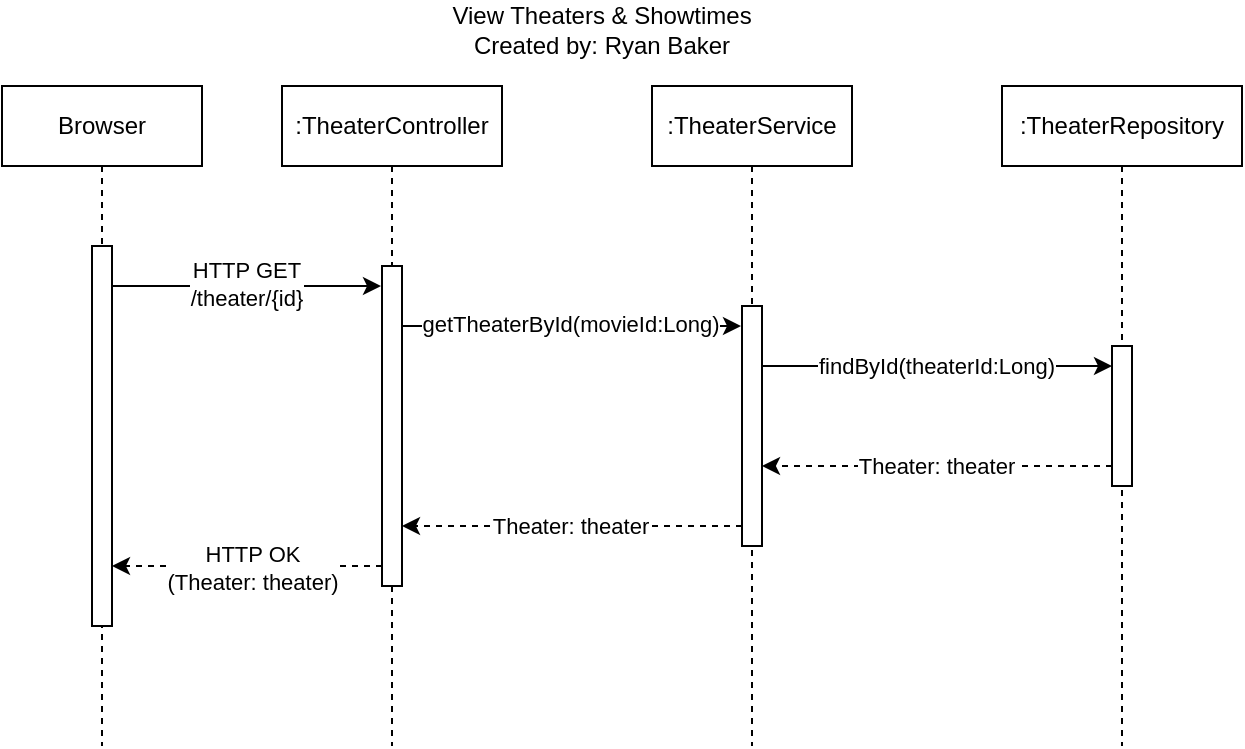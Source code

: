 <mxfile version="24.7.17">
  <diagram name="Page-1" id="2YBvvXClWsGukQMizWep">
    <mxGraphModel dx="2074" dy="1196" grid="1" gridSize="5" guides="1" tooltips="1" connect="1" arrows="1" fold="1" page="1" pageScale="1" pageWidth="1100" pageHeight="850" math="0" shadow="0">
      <root>
        <mxCell id="0" />
        <mxCell id="1" parent="0" />
        <mxCell id="aM9ryv3xv72pqoxQDRHE-1" value="Browser" style="shape=umlLifeline;perimeter=lifelinePerimeter;whiteSpace=wrap;html=1;container=0;dropTarget=0;collapsible=0;recursiveResize=0;outlineConnect=0;portConstraint=eastwest;newEdgeStyle={&quot;edgeStyle&quot;:&quot;elbowEdgeStyle&quot;,&quot;elbow&quot;:&quot;vertical&quot;,&quot;curved&quot;:0,&quot;rounded&quot;:0};" parent="1" vertex="1">
          <mxGeometry x="44" y="70" width="100" height="330" as="geometry" />
        </mxCell>
        <mxCell id="aM9ryv3xv72pqoxQDRHE-2" value="" style="html=1;points=[];perimeter=orthogonalPerimeter;outlineConnect=0;targetShapes=umlLifeline;portConstraint=eastwest;newEdgeStyle={&quot;edgeStyle&quot;:&quot;elbowEdgeStyle&quot;,&quot;elbow&quot;:&quot;vertical&quot;,&quot;curved&quot;:0,&quot;rounded&quot;:0};" parent="aM9ryv3xv72pqoxQDRHE-1" vertex="1">
          <mxGeometry x="45" y="80" width="10" height="190" as="geometry" />
        </mxCell>
        <mxCell id="aM9ryv3xv72pqoxQDRHE-5" value=":TheaterController" style="shape=umlLifeline;perimeter=lifelinePerimeter;whiteSpace=wrap;html=1;container=0;dropTarget=0;collapsible=0;recursiveResize=0;outlineConnect=0;portConstraint=eastwest;newEdgeStyle={&quot;edgeStyle&quot;:&quot;elbowEdgeStyle&quot;,&quot;elbow&quot;:&quot;vertical&quot;,&quot;curved&quot;:0,&quot;rounded&quot;:0};" parent="1" vertex="1">
          <mxGeometry x="184" y="70" width="110" height="330" as="geometry" />
        </mxCell>
        <mxCell id="aM9ryv3xv72pqoxQDRHE-6" value="" style="html=1;points=[];perimeter=orthogonalPerimeter;outlineConnect=0;targetShapes=umlLifeline;portConstraint=eastwest;newEdgeStyle={&quot;edgeStyle&quot;:&quot;elbowEdgeStyle&quot;,&quot;elbow&quot;:&quot;vertical&quot;,&quot;curved&quot;:0,&quot;rounded&quot;:0};" parent="aM9ryv3xv72pqoxQDRHE-5" vertex="1">
          <mxGeometry x="50" y="90" width="10" height="160" as="geometry" />
        </mxCell>
        <mxCell id="NnvS8Uy1E-jfmDlCnL0Q-1" value="View Theaters &amp;amp; Showtimes&lt;div&gt;Created by: Ryan Baker&lt;/div&gt;" style="text;html=1;align=center;verticalAlign=middle;whiteSpace=wrap;rounded=0;" parent="1" vertex="1">
          <mxGeometry x="249" y="27" width="190" height="30" as="geometry" />
        </mxCell>
        <mxCell id="NnvS8Uy1E-jfmDlCnL0Q-2" value=":TheaterService" style="shape=umlLifeline;perimeter=lifelinePerimeter;whiteSpace=wrap;html=1;container=0;dropTarget=0;collapsible=0;recursiveResize=0;outlineConnect=0;portConstraint=eastwest;newEdgeStyle={&quot;edgeStyle&quot;:&quot;elbowEdgeStyle&quot;,&quot;elbow&quot;:&quot;vertical&quot;,&quot;curved&quot;:0,&quot;rounded&quot;:0};" parent="1" vertex="1">
          <mxGeometry x="369" y="70" width="100" height="330" as="geometry" />
        </mxCell>
        <mxCell id="NnvS8Uy1E-jfmDlCnL0Q-3" value="" style="html=1;points=[];perimeter=orthogonalPerimeter;outlineConnect=0;targetShapes=umlLifeline;portConstraint=eastwest;newEdgeStyle={&quot;edgeStyle&quot;:&quot;elbowEdgeStyle&quot;,&quot;elbow&quot;:&quot;vertical&quot;,&quot;curved&quot;:0,&quot;rounded&quot;:0};" parent="NnvS8Uy1E-jfmDlCnL0Q-2" vertex="1">
          <mxGeometry x="45" y="110" width="10" height="120" as="geometry" />
        </mxCell>
        <mxCell id="NnvS8Uy1E-jfmDlCnL0Q-4" value=":TheaterRepository" style="shape=umlLifeline;perimeter=lifelinePerimeter;whiteSpace=wrap;html=1;container=0;dropTarget=0;collapsible=0;recursiveResize=0;outlineConnect=0;portConstraint=eastwest;newEdgeStyle={&quot;edgeStyle&quot;:&quot;elbowEdgeStyle&quot;,&quot;elbow&quot;:&quot;vertical&quot;,&quot;curved&quot;:0,&quot;rounded&quot;:0};" parent="1" vertex="1">
          <mxGeometry x="544" y="70" width="120" height="330" as="geometry" />
        </mxCell>
        <mxCell id="NnvS8Uy1E-jfmDlCnL0Q-5" value="" style="html=1;points=[];perimeter=orthogonalPerimeter;outlineConnect=0;targetShapes=umlLifeline;portConstraint=eastwest;newEdgeStyle={&quot;edgeStyle&quot;:&quot;elbowEdgeStyle&quot;,&quot;elbow&quot;:&quot;vertical&quot;,&quot;curved&quot;:0,&quot;rounded&quot;:0};" parent="NnvS8Uy1E-jfmDlCnL0Q-4" vertex="1">
          <mxGeometry x="55" y="130" width="10" height="70" as="geometry" />
        </mxCell>
        <mxCell id="NnvS8Uy1E-jfmDlCnL0Q-6" value="" style="endArrow=classic;html=1;rounded=0;" parent="1" edge="1">
          <mxGeometry width="50" height="50" relative="1" as="geometry">
            <mxPoint x="99" y="170" as="sourcePoint" />
            <mxPoint x="233.5" y="170" as="targetPoint" />
          </mxGeometry>
        </mxCell>
        <mxCell id="NnvS8Uy1E-jfmDlCnL0Q-9" value="HTTP GET&lt;br&gt;/theater/{id}" style="edgeLabel;html=1;align=center;verticalAlign=middle;resizable=0;points=[];" parent="NnvS8Uy1E-jfmDlCnL0Q-6" vertex="1" connectable="0">
          <mxGeometry x="-0.013" y="1" relative="1" as="geometry">
            <mxPoint as="offset" />
          </mxGeometry>
        </mxCell>
        <mxCell id="NnvS8Uy1E-jfmDlCnL0Q-10" value="" style="endArrow=classic;html=1;rounded=0;" parent="1" edge="1">
          <mxGeometry width="50" height="50" relative="1" as="geometry">
            <mxPoint x="244" y="190" as="sourcePoint" />
            <mxPoint x="413.5" y="190" as="targetPoint" />
            <Array as="points">
              <mxPoint x="244" y="190" />
            </Array>
          </mxGeometry>
        </mxCell>
        <mxCell id="NnvS8Uy1E-jfmDlCnL0Q-11" value="getTheaterById(movieId:Long)" style="edgeLabel;html=1;align=center;verticalAlign=middle;resizable=0;points=[];" parent="NnvS8Uy1E-jfmDlCnL0Q-10" vertex="1" connectable="0">
          <mxGeometry x="-0.013" y="1" relative="1" as="geometry">
            <mxPoint as="offset" />
          </mxGeometry>
        </mxCell>
        <mxCell id="NnvS8Uy1E-jfmDlCnL0Q-12" value="" style="endArrow=classic;html=1;rounded=0;dashed=1;" parent="1" source="NnvS8Uy1E-jfmDlCnL0Q-5" edge="1">
          <mxGeometry width="50" height="50" relative="1" as="geometry">
            <mxPoint x="589" y="260" as="sourcePoint" />
            <mxPoint x="424" y="260" as="targetPoint" />
          </mxGeometry>
        </mxCell>
        <mxCell id="NnvS8Uy1E-jfmDlCnL0Q-15" value="Theater: theater" style="edgeLabel;html=1;align=center;verticalAlign=middle;resizable=0;points=[];" parent="NnvS8Uy1E-jfmDlCnL0Q-12" vertex="1" connectable="0">
          <mxGeometry x="0.011" relative="1" as="geometry">
            <mxPoint as="offset" />
          </mxGeometry>
        </mxCell>
        <mxCell id="NnvS8Uy1E-jfmDlCnL0Q-13" value="" style="endArrow=classic;html=1;rounded=0;" parent="1" source="NnvS8Uy1E-jfmDlCnL0Q-3" target="NnvS8Uy1E-jfmDlCnL0Q-5" edge="1">
          <mxGeometry width="50" height="50" relative="1" as="geometry">
            <mxPoint x="414" y="210" as="sourcePoint" />
            <mxPoint x="574" y="210" as="targetPoint" />
            <Array as="points">
              <mxPoint x="424.5" y="210" />
            </Array>
          </mxGeometry>
        </mxCell>
        <mxCell id="NnvS8Uy1E-jfmDlCnL0Q-14" value="findById(theaterId:Long)" style="edgeLabel;html=1;align=center;verticalAlign=middle;resizable=0;points=[];" parent="NnvS8Uy1E-jfmDlCnL0Q-13" vertex="1" connectable="0">
          <mxGeometry x="-0.013" y="1" relative="1" as="geometry">
            <mxPoint y="1" as="offset" />
          </mxGeometry>
        </mxCell>
        <mxCell id="NnvS8Uy1E-jfmDlCnL0Q-16" value="" style="endArrow=classic;html=1;rounded=0;dashed=1;" parent="1" target="aM9ryv3xv72pqoxQDRHE-6" edge="1">
          <mxGeometry width="50" height="50" relative="1" as="geometry">
            <mxPoint x="414" y="290" as="sourcePoint" />
            <mxPoint x="269" y="290" as="targetPoint" />
          </mxGeometry>
        </mxCell>
        <mxCell id="NnvS8Uy1E-jfmDlCnL0Q-17" value="Theater: theater" style="edgeLabel;html=1;align=center;verticalAlign=middle;resizable=0;points=[];" parent="NnvS8Uy1E-jfmDlCnL0Q-16" vertex="1" connectable="0">
          <mxGeometry x="0.011" relative="1" as="geometry">
            <mxPoint as="offset" />
          </mxGeometry>
        </mxCell>
        <mxCell id="NnvS8Uy1E-jfmDlCnL0Q-18" value="" style="endArrow=classic;html=1;rounded=0;dashed=1;" parent="1" edge="1">
          <mxGeometry width="50" height="50" relative="1" as="geometry">
            <mxPoint x="234" y="310" as="sourcePoint" />
            <mxPoint x="99" y="310" as="targetPoint" />
          </mxGeometry>
        </mxCell>
        <mxCell id="NnvS8Uy1E-jfmDlCnL0Q-22" value="HTTP OK&lt;div&gt;(Theater: theater)&lt;/div&gt;" style="edgeLabel;html=1;align=center;verticalAlign=middle;resizable=0;points=[];" parent="NnvS8Uy1E-jfmDlCnL0Q-18" vertex="1" connectable="0">
          <mxGeometry x="-0.033" y="1" relative="1" as="geometry">
            <mxPoint as="offset" />
          </mxGeometry>
        </mxCell>
      </root>
    </mxGraphModel>
  </diagram>
</mxfile>
